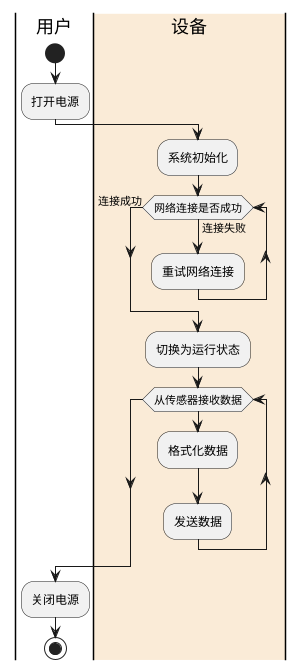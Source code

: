 @startuml
|用户|
start
:打开电源;
|#AntiqueWhite|设备|
:系统初始化;
while (网络连接是否成功) is (连接失败)
    :重试网络连接;
endwhile (连接成功)
:切换为运行状态;
while (从传感器接收数据)
    :格式化数据;
    :发送数据;
endwhile
|用户|
:关闭电源;
stop
@enduml